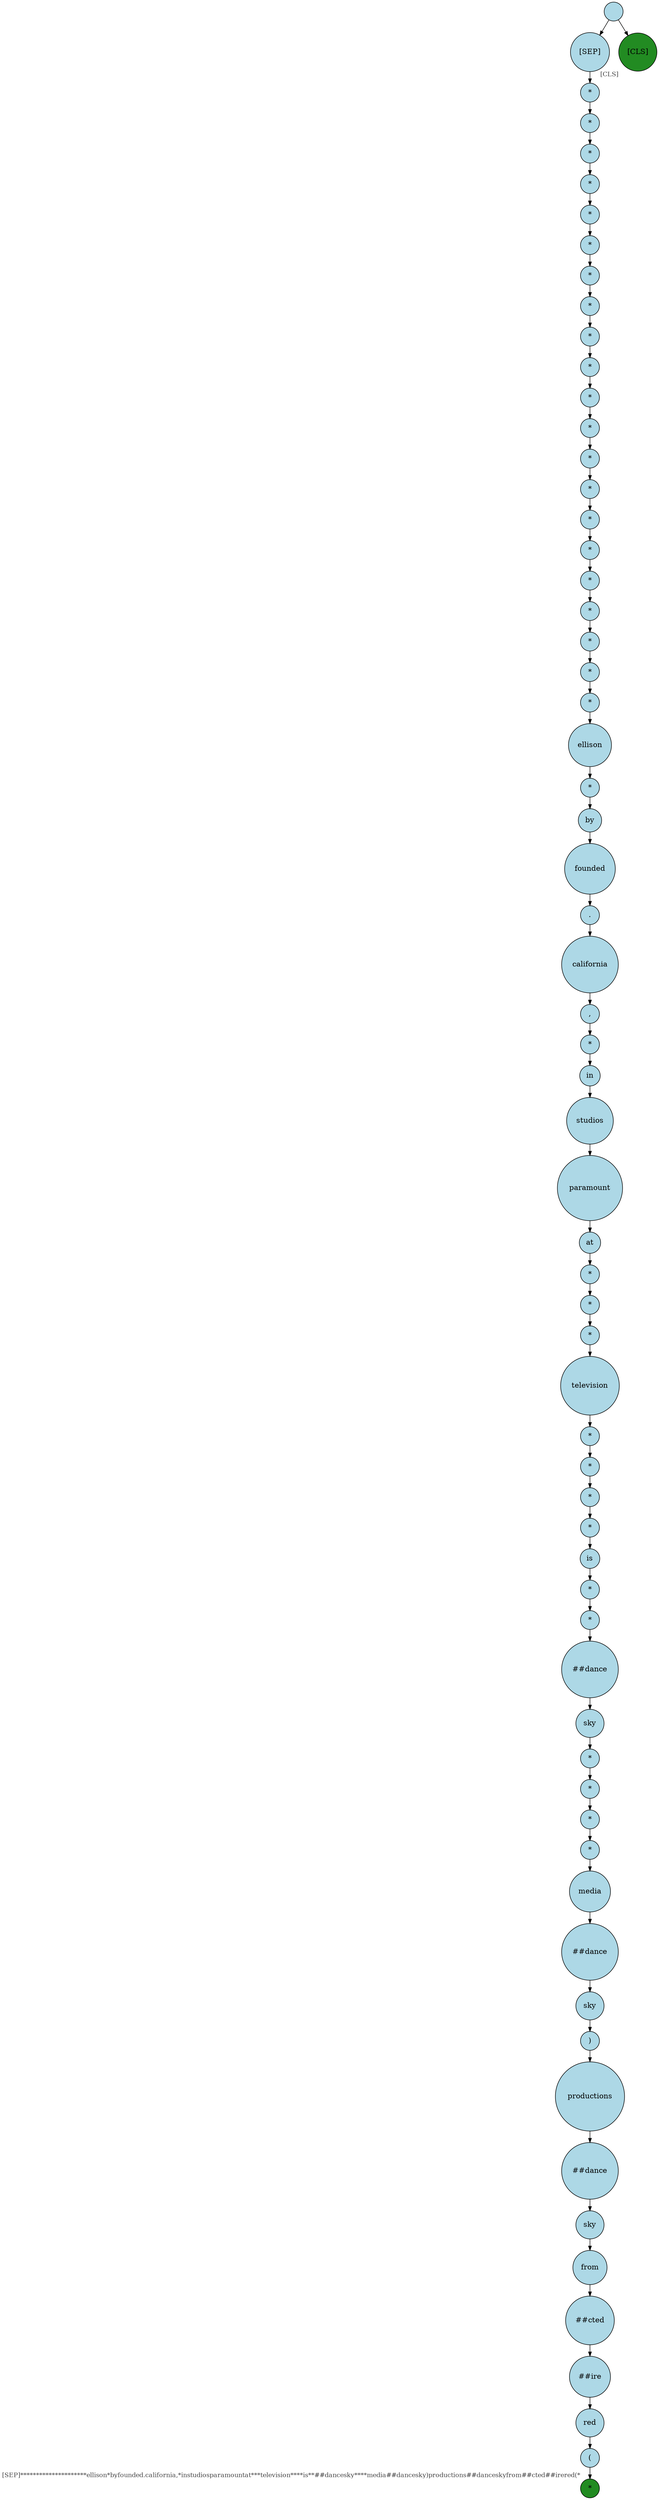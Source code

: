 digraph {
graph [
  nodesep=0.25,
  ranksep=0.3,
  splines=line
];
node [
  style=filled,
  fillcolor=lightblue,
  shape=circle
];
edge [
  arrowsize=0.8,
  color=black
];

94011578465488 [
  label=""
];
140160290468944 [
  label="[SEP]"
];
140160285698704 [
  label="*"
];
140160285697456 [
  label="*"
];
140168745312944 [
  label="*"
];
140168742951856 [
  label="*"
];
140168740988272 [
  label="*"
];
140168473380848 [
  label="*"
];
140169108636016 [
  label="*"
];
140169108639408 [
  label="*"
];
140168612640560 [
  label="*"
];
140168612632944 [
  label="*"
];
140168741049264 [
  label="*"
];
140168741044784 [
  label="*"
];
140169109983280 [
  label="*"
];
140168946020080 [
  label="*"
];
140168480366448 [
  label="*"
];
140168479704880 [
  label="*"
];
140168614258608 [
  label="*"
];
140168614258864 [
  label="*"
];
140160097294880 [
  label="*"
];
140160097296640 [
  label="*"
];
140160097292640 [
  label="*"
];
140160097293440 [
  label="ellison"
];
140160097298320 [
  label="*"
];
140160097302320 [
  label="by"
];
140160093506800 [
  label="founded"
];
140160093505168 [
  label="."
];
140160093507568 [
  label="california"
];
140160093506416 [
  label=","
];
140169093809744 [
  label="*"
];
140169093809072 [
  label="in"
];
140160091676592 [
  label="studios"
];
140160090445232 [
  label="paramount"
];
140160090451760 [
  label="at"
];
140168104191024 [
  label="*"
];
140168104196272 [
  label="*"
];
140168104196144 [
  label="*"
];
140168744693040 [
  label="television"
];
140160090173728 [
  label="*"
];
140160090176176 [
  label="*"
];
140160090176608 [
  label="*"
];
140160090173872 [
  label="*"
];
140160090173440 [
  label="is"
];
140160090165808 [
  label="*"
];
140160090170560 [
  label="*"
];
140160090226352 [
  label="##dance"
];
140160090214192 [
  label="sky"
];
140160090226192 [
  label="*"
];
140160090224272 [
  label="*"
];
140160090221392 [
  label="*"
];
140160090223952 [
  label="*"
];
140160090212272 [
  label="media"
];
140160090275520 [
  label="##dance"
];
140160090275168 [
  label="sky"
];
140160090275344 [
  label=")"
];
140174622931056 [
  label="productions"
];
140160090325232 [
  label="##dance"
];
140160090331760 [
  label="sky"
];
140167870358304 [
  label="from"
];
140167870364544 [
  label="##cted"
];
140167869818672 [
  label="##ire"
];
140160095121648 [
  label="red"
];
140160095118528 [
  label="("
];
140160090417488 [
  label="*"
  xlabel=<<FONT COLOR="grey25" POINT-SIZE="12">[SEP]*********************ellison*byfounded.california,*instudiosparamountat***television****is**##dancesky****media##dancesky)productions##danceskyfrom##cted##irered(*</FONT>>
  fillcolor="forestgreen"
  color="black"
];
140160286405808 [
  label="[CLS]"
  xlabel=<<FONT COLOR="grey25" POINT-SIZE="12">[CLS]</FONT>>
  fillcolor="forestgreen"
  color="black"
];
140160095118528 -> 140160090417488 [

];
140160095121648 -> 140160095118528 [

];
140167869818672 -> 140160095121648 [

];
140167870364544 -> 140167869818672 [

];
140167870358304 -> 140167870364544 [

];
140160090331760 -> 140167870358304 [

];
140160090325232 -> 140160090331760 [

];
140174622931056 -> 140160090325232 [

];
140160090275344 -> 140174622931056 [

];
140160090275168 -> 140160090275344 [

];
140160090275520 -> 140160090275168 [

];
140160090212272 -> 140160090275520 [

];
140160090223952 -> 140160090212272 [

];
140160090221392 -> 140160090223952 [

];
140160090224272 -> 140160090221392 [

];
140160090226192 -> 140160090224272 [

];
140160090214192 -> 140160090226192 [

];
140160090226352 -> 140160090214192 [

];
140160090170560 -> 140160090226352 [

];
140160090165808 -> 140160090170560 [

];
140160090173440 -> 140160090165808 [

];
140160090173872 -> 140160090173440 [

];
140160090176608 -> 140160090173872 [

];
140160090176176 -> 140160090176608 [

];
140160090173728 -> 140160090176176 [

];
140168744693040 -> 140160090173728 [

];
140168104196144 -> 140168744693040 [

];
140168104196272 -> 140168104196144 [

];
140168104191024 -> 140168104196272 [

];
140160090451760 -> 140168104191024 [

];
140160090445232 -> 140160090451760 [

];
140160091676592 -> 140160090445232 [

];
140169093809072 -> 140160091676592 [

];
140169093809744 -> 140169093809072 [

];
140160093506416 -> 140169093809744 [

];
140160093507568 -> 140160093506416 [

];
140160093505168 -> 140160093507568 [

];
140160093506800 -> 140160093505168 [

];
140160097302320 -> 140160093506800 [

];
140160097298320 -> 140160097302320 [

];
140160097293440 -> 140160097298320 [

];
140160097292640 -> 140160097293440 [

];
140160097296640 -> 140160097292640 [

];
140160097294880 -> 140160097296640 [

];
140168614258864 -> 140160097294880 [

];
140168614258608 -> 140168614258864 [

];
140168479704880 -> 140168614258608 [

];
140168480366448 -> 140168479704880 [

];
140168946020080 -> 140168480366448 [

];
140169109983280 -> 140168946020080 [

];
140168741044784 -> 140169109983280 [

];
140168741049264 -> 140168741044784 [

];
140168612632944 -> 140168741049264 [

];
140168612640560 -> 140168612632944 [

];
140169108639408 -> 140168612640560 [

];
140169108636016 -> 140169108639408 [

];
140168473380848 -> 140169108636016 [

];
140168740988272 -> 140168473380848 [

];
140168742951856 -> 140168740988272 [

];
140168745312944 -> 140168742951856 [

];
140160285697456 -> 140168745312944 [

];
140160285698704 -> 140160285697456 [

];
140160290468944 -> 140160285698704 [

];
94011578465488 -> 140160290468944 [

];
94011578465488 -> 140160286405808 [

];
}